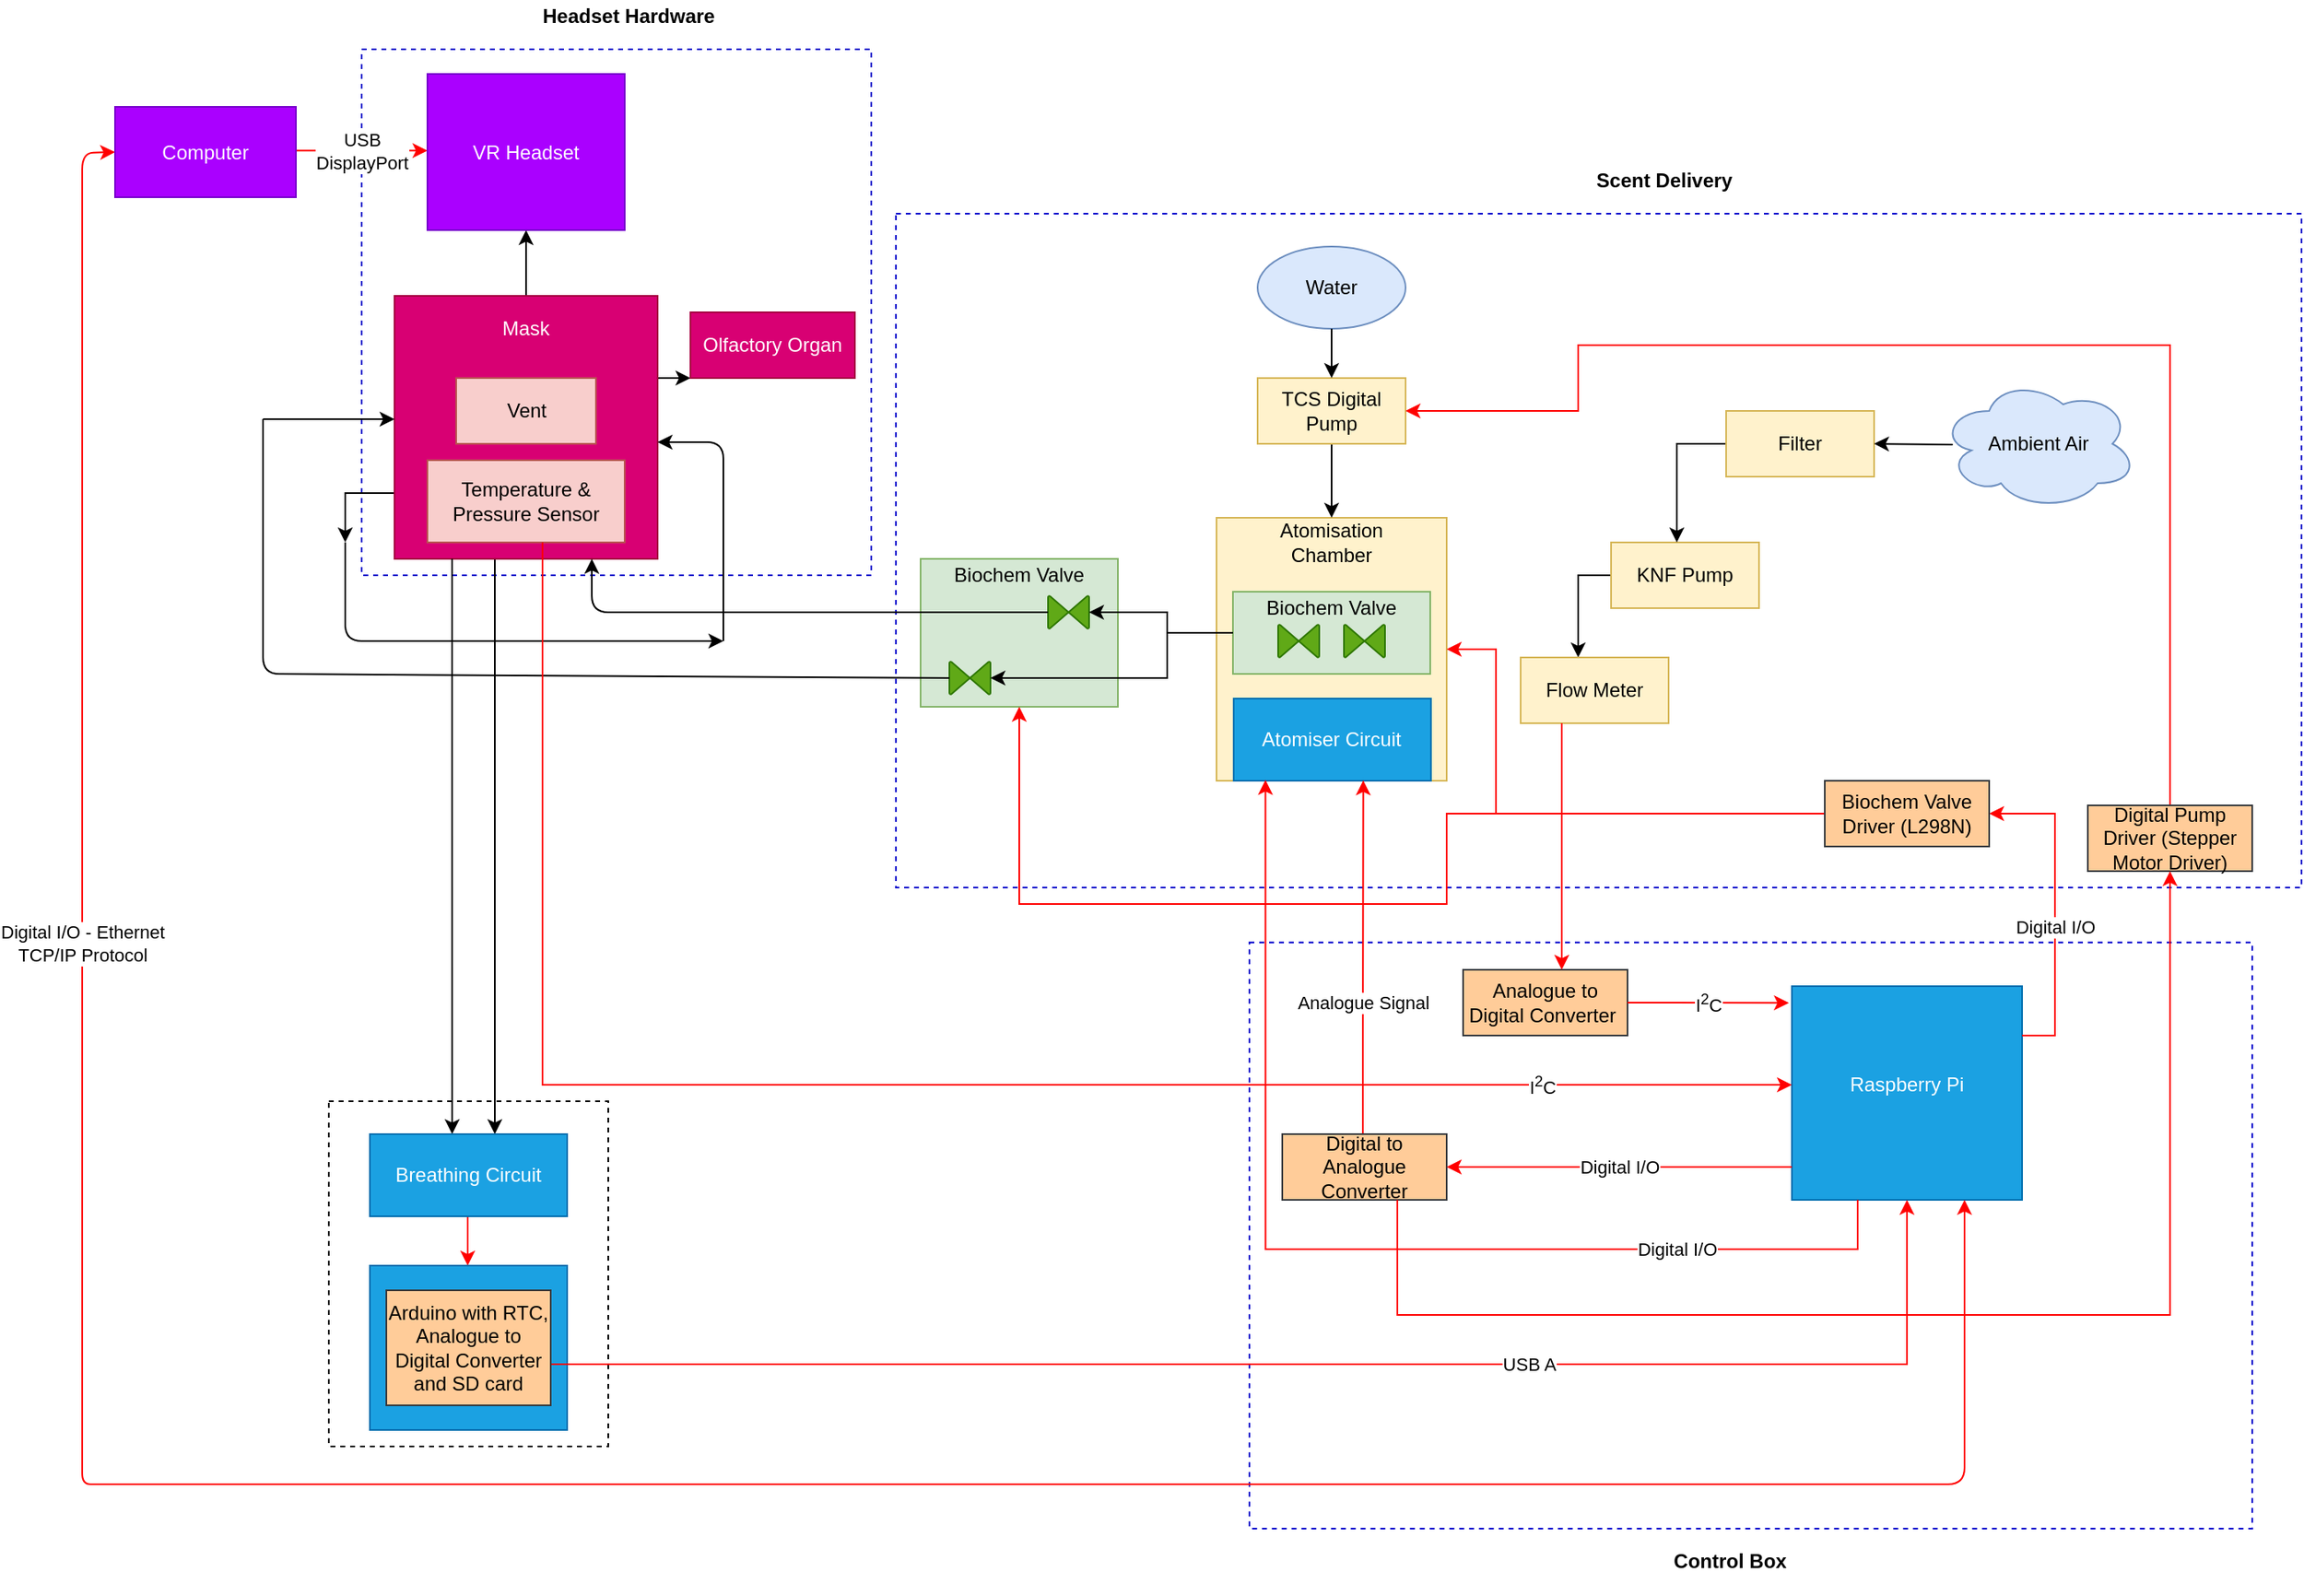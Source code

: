 <mxfile version="12.6.6" type="device"><diagram id="UDE54Ki5REJm1dj2dCYk" name="Page-1"><mxGraphModel dx="1564" dy="874" grid="1" gridSize="10" guides="1" tooltips="1" connect="1" arrows="1" fold="1" page="1" pageScale="1" pageWidth="1654" pageHeight="1169" math="0" shadow="0"><root><mxCell id="0"/><mxCell id="1" parent="0"/><mxCell id="KsjUvWZrZ6NFEE4TNXLc-52" value="" style="rounded=0;whiteSpace=wrap;html=1;dashed=1;fillColor=none;strokeColor=#0000CC;" parent="1" vertex="1"><mxGeometry x="860" y="583.33" width="610" height="356.67" as="geometry"/></mxCell><mxCell id="KsjUvWZrZ6NFEE4TNXLc-51" value="" style="rounded=0;whiteSpace=wrap;html=1;dashed=1;fillColor=none;strokeColor=#0000CC;" parent="1" vertex="1"><mxGeometry x="645" y="140" width="855" height="410" as="geometry"/></mxCell><mxCell id="KsjUvWZrZ6NFEE4TNXLc-16" value="" style="rounded=0;whiteSpace=wrap;html=1;dashed=1;fillColor=none;strokeColor=#0000CC;" parent="1" vertex="1"><mxGeometry x="320" y="40" width="310" height="320" as="geometry"/></mxCell><mxCell id="5q2PD9EDrP_lLmSWRqvr-12" value="" style="rounded=0;whiteSpace=wrap;html=1;dashed=1;fillColor=none;" parent="1" vertex="1"><mxGeometry x="300" y="680" width="170" height="210" as="geometry"/></mxCell><mxCell id="lvZ3yqOvPhswtfRdHpcg-43" value="" style="edgeStyle=orthogonalEdgeStyle;rounded=0;orthogonalLoop=1;jettySize=auto;html=1;" parent="1" source="lvZ3yqOvPhswtfRdHpcg-1" target="lvZ3yqOvPhswtfRdHpcg-13" edge="1"><mxGeometry relative="1" as="geometry"><Array as="points"><mxPoint x="1060" y="360"/></Array></mxGeometry></mxCell><mxCell id="lvZ3yqOvPhswtfRdHpcg-1" value="KNF Pump" style="rounded=0;whiteSpace=wrap;html=1;fillColor=#fff2cc;strokeColor=#d6b656;" parent="1" vertex="1"><mxGeometry x="1080" y="340" width="90" height="40" as="geometry"/></mxCell><mxCell id="lvZ3yqOvPhswtfRdHpcg-44" value="" style="edgeStyle=orthogonalEdgeStyle;rounded=0;orthogonalLoop=1;jettySize=auto;html=1;" parent="1" source="lvZ3yqOvPhswtfRdHpcg-3" target="lvZ3yqOvPhswtfRdHpcg-1" edge="1"><mxGeometry relative="1" as="geometry"><Array as="points"><mxPoint x="1120" y="280"/></Array></mxGeometry></mxCell><mxCell id="lvZ3yqOvPhswtfRdHpcg-3" value="Filter" style="rounded=0;whiteSpace=wrap;html=1;fillColor=#fff2cc;strokeColor=#d6b656;" parent="1" vertex="1"><mxGeometry x="1150" y="260" width="90" height="40" as="geometry"/></mxCell><mxCell id="lvZ3yqOvPhswtfRdHpcg-7" value="" style="endArrow=classic;html=1;exitX=0.065;exitY=0.506;exitDx=0;exitDy=0;exitPerimeter=0;" parent="1" source="lvZ3yqOvPhswtfRdHpcg-9" edge="1"><mxGeometry width="50" height="50" relative="1" as="geometry"><mxPoint x="1190" y="280" as="sourcePoint"/><mxPoint x="1240" y="280" as="targetPoint"/></mxGeometry></mxCell><mxCell id="lvZ3yqOvPhswtfRdHpcg-9" value="Ambient Air" style="ellipse;shape=cloud;whiteSpace=wrap;html=1;fillColor=#dae8fc;strokeColor=#6c8ebf;" parent="1" vertex="1"><mxGeometry x="1280" y="240" width="120" height="80" as="geometry"/></mxCell><mxCell id="lvZ3yqOvPhswtfRdHpcg-13" value="Flow Meter" style="rounded=0;whiteSpace=wrap;html=1;fillColor=#fff2cc;strokeColor=#d6b656;" parent="1" vertex="1"><mxGeometry x="1025" y="410" width="90" height="40" as="geometry"/></mxCell><mxCell id="lvZ3yqOvPhswtfRdHpcg-23" value="" style="group;fillColor=#fff2cc;strokeColor=#d6b656;" parent="1" vertex="1" connectable="0"><mxGeometry x="840" y="325" width="140.0" height="160" as="geometry"/></mxCell><mxCell id="lvZ3yqOvPhswtfRdHpcg-16" value="&lt;p style=&quot;line-height: 120%&quot;&gt;&lt;br&gt;&lt;/p&gt;" style="rounded=0;whiteSpace=wrap;html=1;align=center;fillColor=#fff2cc;strokeColor=#d6b656;" parent="lvZ3yqOvPhswtfRdHpcg-23" vertex="1"><mxGeometry width="140" height="160" as="geometry"/></mxCell><mxCell id="lvZ3yqOvPhswtfRdHpcg-17" value="Atomisation Chamber" style="text;html=1;strokeColor=none;fillColor=none;align=center;verticalAlign=middle;whiteSpace=wrap;rounded=0;" parent="lvZ3yqOvPhswtfRdHpcg-23" vertex="1"><mxGeometry x="15.14" y="5" width="109.72" height="20" as="geometry"/></mxCell><mxCell id="lvZ3yqOvPhswtfRdHpcg-50" value="" style="group" parent="lvZ3yqOvPhswtfRdHpcg-23" vertex="1" connectable="0"><mxGeometry x="10" y="45" width="120" height="50" as="geometry"/></mxCell><mxCell id="lvZ3yqOvPhswtfRdHpcg-48" value="" style="rounded=0;whiteSpace=wrap;html=1;fillColor=#d5e8d4;strokeColor=#82b366;" parent="lvZ3yqOvPhswtfRdHpcg-50" vertex="1"><mxGeometry width="120" height="50" as="geometry"/></mxCell><mxCell id="lvZ3yqOvPhswtfRdHpcg-49" value="Biochem Valve" style="text;html=1;strokeColor=none;fillColor=none;align=center;verticalAlign=middle;whiteSpace=wrap;rounded=0;" parent="lvZ3yqOvPhswtfRdHpcg-50" vertex="1"><mxGeometry x="15" width="90" height="20" as="geometry"/></mxCell><mxCell id="lvZ3yqOvPhswtfRdHpcg-46" value="" style="verticalLabelPosition=bottom;verticalAlign=top;html=1;shape=mxgraph.flowchart.collate;rotation=-90;fillColor=#60a917;strokeColor=#2D7600;fontColor=#ffffff;" parent="lvZ3yqOvPhswtfRdHpcg-50" vertex="1"><mxGeometry x="70" y="17.5" width="20" height="25" as="geometry"/></mxCell><mxCell id="lvZ3yqOvPhswtfRdHpcg-45" value="" style="verticalLabelPosition=bottom;verticalAlign=top;html=1;shape=mxgraph.flowchart.collate;rotation=-90;fillColor=#60a917;strokeColor=#2D7600;fontColor=#ffffff;" parent="lvZ3yqOvPhswtfRdHpcg-50" vertex="1"><mxGeometry x="30" y="17.5" width="20" height="25" as="geometry"/></mxCell><mxCell id="lvZ3yqOvPhswtfRdHpcg-21" value="Atomiser Circuit" style="rounded=0;whiteSpace=wrap;html=1;fillColor=#1ba1e2;strokeColor=#006EAF;fontColor=#ffffff;" parent="lvZ3yqOvPhswtfRdHpcg-23" vertex="1"><mxGeometry x="10.44" y="110" width="120" height="50" as="geometry"/></mxCell><mxCell id="lvZ3yqOvPhswtfRdHpcg-24" value="Water" style="ellipse;whiteSpace=wrap;html=1;fillColor=#dae8fc;strokeColor=#6c8ebf;" parent="1" vertex="1"><mxGeometry x="865" y="160" width="90" height="50" as="geometry"/></mxCell><mxCell id="5q2PD9EDrP_lLmSWRqvr-20" value="" style="edgeStyle=orthogonalEdgeStyle;rounded=0;orthogonalLoop=1;jettySize=auto;html=1;entryX=0.5;entryY=0;entryDx=0;entryDy=0;" parent="1" source="lvZ3yqOvPhswtfRdHpcg-25" target="lvZ3yqOvPhswtfRdHpcg-16" edge="1"><mxGeometry relative="1" as="geometry"><mxPoint x="844" y="370" as="targetPoint"/></mxGeometry></mxCell><mxCell id="lvZ3yqOvPhswtfRdHpcg-25" value="TCS Digital Pump" style="rounded=0;whiteSpace=wrap;html=1;fillColor=#fff2cc;strokeColor=#d6b656;" parent="1" vertex="1"><mxGeometry x="865.0" y="240" width="90" height="40" as="geometry"/></mxCell><mxCell id="lvZ3yqOvPhswtfRdHpcg-87" style="edgeStyle=elbowEdgeStyle;rounded=0;orthogonalLoop=1;jettySize=auto;html=1;exitX=0;exitY=0.75;exitDx=0;exitDy=0;fontColor=#000000;elbow=vertical;" parent="1" source="lvZ3yqOvPhswtfRdHpcg-37" edge="1"><mxGeometry relative="1" as="geometry"><mxPoint x="310" y="340" as="targetPoint"/><Array as="points"><mxPoint x="320" y="310"/></Array></mxGeometry></mxCell><mxCell id="uaSbSQkmHxQ9lY7O9T3P-39" value="" style="edgeStyle=orthogonalEdgeStyle;rounded=0;orthogonalLoop=1;jettySize=auto;html=1;" parent="1" source="lvZ3yqOvPhswtfRdHpcg-37" edge="1"><mxGeometry relative="1" as="geometry"><mxPoint x="401" y="700" as="targetPoint"/><Array as="points"><mxPoint x="401" y="430"/><mxPoint x="401" y="430"/></Array></mxGeometry></mxCell><mxCell id="KsjUvWZrZ6NFEE4TNXLc-8" value="" style="edgeStyle=orthogonalEdgeStyle;rounded=0;orthogonalLoop=1;jettySize=auto;html=1;fontColor=#FFFFFF;" parent="1" source="lvZ3yqOvPhswtfRdHpcg-37" target="5q2PD9EDrP_lLmSWRqvr-92" edge="1"><mxGeometry relative="1" as="geometry"/></mxCell><mxCell id="KsjUvWZrZ6NFEE4TNXLc-13" value="" style="edgeStyle=orthogonalEdgeStyle;rounded=0;orthogonalLoop=1;jettySize=auto;html=1;fontColor=#FFFFFF;" parent="1" source="lvZ3yqOvPhswtfRdHpcg-37" target="KsjUvWZrZ6NFEE4TNXLc-12" edge="1"><mxGeometry relative="1" as="geometry"><Array as="points"><mxPoint x="500" y="220"/><mxPoint x="500" y="220"/></Array></mxGeometry></mxCell><mxCell id="lvZ3yqOvPhswtfRdHpcg-37" value="" style="rounded=0;whiteSpace=wrap;html=1;fillColor=#d80073;strokeColor=#A50040;fontColor=#ffffff;" parent="1" vertex="1"><mxGeometry x="340" y="190" width="160" height="160" as="geometry"/></mxCell><mxCell id="KsjUvWZrZ6NFEE4TNXLc-12" value="Olfactory Organ" style="rounded=0;whiteSpace=wrap;html=1;fillColor=#d80073;strokeColor=#A50040;fontColor=#ffffff;" parent="1" vertex="1"><mxGeometry x="520" y="200" width="100" height="40" as="geometry"/></mxCell><mxCell id="lvZ3yqOvPhswtfRdHpcg-40" value="Temperature &amp;amp; Pressure Sensor" style="rounded=0;whiteSpace=wrap;html=1;fillColor=#f8cecc;strokeColor=#b85450;" parent="1" vertex="1"><mxGeometry x="360" y="290" width="120" height="50" as="geometry"/></mxCell><mxCell id="lvZ3yqOvPhswtfRdHpcg-63" value="" style="group" parent="1" vertex="1" connectable="0"><mxGeometry x="1190" y="610" width="205" height="370" as="geometry"/></mxCell><mxCell id="lvZ3yqOvPhswtfRdHpcg-57" value="" style="rounded=0;whiteSpace=wrap;html=1;fillColor=#1ba1e2;strokeColor=#006EAF;fontColor=#ffffff;" parent="lvZ3yqOvPhswtfRdHpcg-63" vertex="1"><mxGeometry width="140" height="130" as="geometry"/></mxCell><mxCell id="lvZ3yqOvPhswtfRdHpcg-60" value="&lt;font color=&quot;#ffffff&quot;&gt;Raspberry Pi&lt;/font&gt;" style="text;html=1;strokeColor=none;fillColor=none;align=center;verticalAlign=middle;whiteSpace=wrap;rounded=0;fontColor=#000000;" parent="lvZ3yqOvPhswtfRdHpcg-63" vertex="1"><mxGeometry x="20" y="50" width="100" height="20" as="geometry"/></mxCell><mxCell id="5q2PD9EDrP_lLmSWRqvr-75" value="Analogue to Digital Converter&amp;nbsp;" style="rounded=0;whiteSpace=wrap;html=1;fillColor=#ffcc99;strokeColor=#36393d;" parent="lvZ3yqOvPhswtfRdHpcg-63" vertex="1"><mxGeometry x="-200" y="-10" width="100" height="40" as="geometry"/></mxCell><mxCell id="5q2PD9EDrP_lLmSWRqvr-83" value="I&lt;sup&gt;2&lt;/sup&gt;C" style="edgeStyle=orthogonalEdgeStyle;rounded=0;orthogonalLoop=1;jettySize=auto;html=1;strokeColor=#FF0000;entryX=-0.013;entryY=0.078;entryDx=0;entryDy=0;entryPerimeter=0;exitX=1;exitY=0.5;exitDx=0;exitDy=0;" parent="lvZ3yqOvPhswtfRdHpcg-63" source="5q2PD9EDrP_lLmSWRqvr-75" target="lvZ3yqOvPhswtfRdHpcg-57" edge="1"><mxGeometry relative="1" as="geometry"><mxPoint x="-130" y="10" as="targetPoint"/><Array as="points"><mxPoint x="-90" y="10"/><mxPoint x="-90" y="10"/></Array><mxPoint as="offset"/></mxGeometry></mxCell><mxCell id="lvZ3yqOvPhswtfRdHpcg-66" value="" style="group" parent="1" vertex="1" connectable="0"><mxGeometry x="660" y="350" width="120" height="90" as="geometry"/></mxCell><mxCell id="lvZ3yqOvPhswtfRdHpcg-67" value="" style="rounded=0;whiteSpace=wrap;html=1;fillColor=#d5e8d4;strokeColor=#82b366;" parent="lvZ3yqOvPhswtfRdHpcg-66" vertex="1"><mxGeometry width="120" height="90" as="geometry"/></mxCell><mxCell id="lvZ3yqOvPhswtfRdHpcg-68" value="Biochem Valve" style="text;html=1;strokeColor=none;fillColor=none;align=center;verticalAlign=middle;whiteSpace=wrap;rounded=0;" parent="lvZ3yqOvPhswtfRdHpcg-66" vertex="1"><mxGeometry x="15" width="90" height="20" as="geometry"/></mxCell><mxCell id="uaSbSQkmHxQ9lY7O9T3P-15" value="" style="verticalLabelPosition=bottom;verticalAlign=top;html=1;shape=mxgraph.flowchart.collate;rotation=-90;fillColor=#60a917;strokeColor=#2D7600;fontColor=#ffffff;" parent="lvZ3yqOvPhswtfRdHpcg-66" vertex="1"><mxGeometry x="80" y="20" width="20" height="25" as="geometry"/></mxCell><mxCell id="uaSbSQkmHxQ9lY7O9T3P-21" value="" style="verticalLabelPosition=bottom;verticalAlign=top;html=1;shape=mxgraph.flowchart.collate;rotation=-90;fillColor=#60a917;strokeColor=#2D7600;fontColor=#ffffff;" parent="lvZ3yqOvPhswtfRdHpcg-66" vertex="1"><mxGeometry x="20" y="60" width="20" height="25" as="geometry"/></mxCell><mxCell id="lvZ3yqOvPhswtfRdHpcg-88" value="" style="endArrow=classic;html=1;fontColor=#000000;edgeStyle=elbowEdgeStyle;" parent="1" edge="1"><mxGeometry width="50" height="50" relative="1" as="geometry"><mxPoint x="310" y="340" as="sourcePoint"/><mxPoint x="540" y="400" as="targetPoint"/><Array as="points"><mxPoint x="310" y="390"/></Array></mxGeometry></mxCell><mxCell id="lvZ3yqOvPhswtfRdHpcg-89" value="" style="endArrow=classic;html=1;fontColor=#000000;" parent="1" edge="1"><mxGeometry width="50" height="50" relative="1" as="geometry"><mxPoint x="540" y="400" as="sourcePoint"/><mxPoint x="500" y="279" as="targetPoint"/><Array as="points"><mxPoint x="540" y="340"/><mxPoint x="540" y="279"/></Array></mxGeometry></mxCell><mxCell id="uaSbSQkmHxQ9lY7O9T3P-35" value="" style="endArrow=none;html=1;exitX=0.5;exitY=0;exitDx=0;exitDy=0;exitPerimeter=0;" parent="1" source="uaSbSQkmHxQ9lY7O9T3P-21" edge="1"><mxGeometry width="50" height="50" relative="1" as="geometry"><mxPoint x="680" y="450" as="sourcePoint"/><mxPoint x="260" y="265" as="targetPoint"/><Array as="points"><mxPoint x="260" y="420"/></Array></mxGeometry></mxCell><mxCell id="uaSbSQkmHxQ9lY7O9T3P-36" value="" style="endArrow=classic;html=1;" parent="1" edge="1"><mxGeometry width="50" height="50" relative="1" as="geometry"><mxPoint x="260" y="265" as="sourcePoint"/><mxPoint x="340" y="265" as="targetPoint"/></mxGeometry></mxCell><mxCell id="uaSbSQkmHxQ9lY7O9T3P-40" value="" style="edgeStyle=orthogonalEdgeStyle;rounded=0;orthogonalLoop=1;jettySize=auto;html=1;entryX=0.417;entryY=0;entryDx=0;entryDy=0;entryPerimeter=0;" parent="1" target="5q2PD9EDrP_lLmSWRqvr-5" edge="1"><mxGeometry relative="1" as="geometry"><mxPoint x="375" y="350" as="sourcePoint"/><mxPoint x="375" y="680" as="targetPoint"/><Array as="points"><mxPoint x="375" y="440"/><mxPoint x="375" y="440"/></Array></mxGeometry></mxCell><mxCell id="5q2PD9EDrP_lLmSWRqvr-6" value="Breathing Circuit" style="text;html=1;strokeColor=none;fillColor=none;align=center;verticalAlign=middle;whiteSpace=wrap;rounded=0;fontColor=#FFFFFF;" parent="1" vertex="1"><mxGeometry x="325" y="800" width="110" height="20" as="geometry"/></mxCell><mxCell id="uaSbSQkmHxQ9lY7O9T3P-45" value="Text" style="text;html=1;align=center;verticalAlign=middle;resizable=0;points=[];autosize=1;fontColor=#FFFFFF;" parent="1" vertex="1"><mxGeometry x="654" y="734" width="40" height="20" as="geometry"/></mxCell><mxCell id="5q2PD9EDrP_lLmSWRqvr-8" value="" style="edgeStyle=orthogonalEdgeStyle;rounded=0;orthogonalLoop=1;jettySize=auto;html=1;strokeColor=#FF0000;" parent="1" edge="1"><mxGeometry relative="1" as="geometry"><mxPoint x="384.5" y="750" as="sourcePoint"/><mxPoint x="384.5" y="780" as="targetPoint"/></mxGeometry></mxCell><mxCell id="5q2PD9EDrP_lLmSWRqvr-5" value="Breathing Circuit" style="rounded=0;whiteSpace=wrap;html=1;fillColor=#1ba1e2;strokeColor=#006EAF;fontColor=#ffffff;" parent="1" vertex="1"><mxGeometry x="325" y="700" width="120" height="50" as="geometry"/></mxCell><mxCell id="5q2PD9EDrP_lLmSWRqvr-9" value="" style="rounded=0;whiteSpace=wrap;html=1;fillColor=#1ba1e2;strokeColor=#006EAF;fontColor=#ffffff;" parent="1" vertex="1"><mxGeometry x="325" y="780" width="120" height="100" as="geometry"/></mxCell><mxCell id="5q2PD9EDrP_lLmSWRqvr-49" value="USB A" style="edgeStyle=orthogonalEdgeStyle;rounded=0;orthogonalLoop=1;jettySize=auto;html=1;entryX=0.5;entryY=1;entryDx=0;entryDy=0;strokeColor=#FF0000;" parent="1" source="5q2PD9EDrP_lLmSWRqvr-1" target="lvZ3yqOvPhswtfRdHpcg-57" edge="1"><mxGeometry x="0.286" relative="1" as="geometry"><mxPoint x="540" y="690" as="targetPoint"/><Array as="points"><mxPoint x="1260" y="840"/></Array><mxPoint as="offset"/></mxGeometry></mxCell><mxCell id="5q2PD9EDrP_lLmSWRqvr-1" value="Arduino with RTC, Analogue to Digital Converter and SD card" style="rounded=0;whiteSpace=wrap;html=1;fillColor=#ffcc99;strokeColor=#36393d;" parent="1" vertex="1"><mxGeometry x="335" y="795" width="100" height="70" as="geometry"/></mxCell><mxCell id="5q2PD9EDrP_lLmSWRqvr-31" value="Digital I/O" style="edgeStyle=orthogonalEdgeStyle;rounded=0;orthogonalLoop=1;jettySize=auto;html=1;entryX=1;entryY=0.5;entryDx=0;entryDy=0;strokeColor=#FF0000;" parent="1" target="5q2PD9EDrP_lLmSWRqvr-14" edge="1"><mxGeometry x="-0.111" relative="1" as="geometry"><mxPoint x="1330" y="640" as="sourcePoint"/><mxPoint x="1080" y="570" as="targetPoint"/><Array as="points"><mxPoint x="1350" y="640"/><mxPoint x="1350" y="505"/></Array><mxPoint as="offset"/></mxGeometry></mxCell><mxCell id="KsjUvWZrZ6NFEE4TNXLc-42" value="" style="edgeStyle=orthogonalEdgeStyle;rounded=0;orthogonalLoop=1;jettySize=auto;html=1;strokeColor=#FF0000;fontColor=#000000;entryX=0.5;entryY=1;entryDx=0;entryDy=0;" parent="1" source="5q2PD9EDrP_lLmSWRqvr-14" target="lvZ3yqOvPhswtfRdHpcg-67" edge="1"><mxGeometry relative="1" as="geometry"><mxPoint x="1070" y="505" as="targetPoint"/><Array as="points"><mxPoint x="980" y="505"/><mxPoint x="980" y="560"/><mxPoint x="720" y="560"/></Array></mxGeometry></mxCell><mxCell id="KsjUvWZrZ6NFEE4TNXLc-45" value="" style="edgeStyle=orthogonalEdgeStyle;rounded=0;orthogonalLoop=1;jettySize=auto;html=1;strokeColor=#FF0000;fontColor=#000000;" parent="1" source="5q2PD9EDrP_lLmSWRqvr-14" target="lvZ3yqOvPhswtfRdHpcg-16" edge="1"><mxGeometry relative="1" as="geometry"><mxPoint x="1200" y="405" as="targetPoint"/><Array as="points"><mxPoint x="1010" y="505"/><mxPoint x="1010" y="405"/></Array></mxGeometry></mxCell><mxCell id="5q2PD9EDrP_lLmSWRqvr-14" value="Biochem Valve Driver (L298N)" style="rounded=0;whiteSpace=wrap;html=1;fillColor=#ffcc99;strokeColor=#36393d;" parent="1" vertex="1"><mxGeometry x="1210" y="485" width="100" height="40" as="geometry"/></mxCell><mxCell id="5q2PD9EDrP_lLmSWRqvr-64" style="edgeStyle=orthogonalEdgeStyle;rounded=0;orthogonalLoop=1;jettySize=auto;html=1;exitX=0.5;exitY=0;exitDx=0;exitDy=0;strokeColor=#FF0000;entryX=1;entryY=0.5;entryDx=0;entryDy=0;" parent="1" source="5q2PD9EDrP_lLmSWRqvr-32" target="lvZ3yqOvPhswtfRdHpcg-25" edge="1"><mxGeometry relative="1" as="geometry"><mxPoint x="1010" y="306" as="targetPoint"/><Array as="points"><mxPoint x="1420" y="220"/><mxPoint x="1060" y="220"/><mxPoint x="1060" y="260"/></Array></mxGeometry></mxCell><mxCell id="5q2PD9EDrP_lLmSWRqvr-32" value="Digital Pump Driver (Stepper Motor Driver)" style="rounded=0;whiteSpace=wrap;html=1;fillColor=#ffcc99;strokeColor=#36393d;" parent="1" vertex="1"><mxGeometry x="1370" y="500" width="100" height="40" as="geometry"/></mxCell><mxCell id="5q2PD9EDrP_lLmSWRqvr-40" value="I&lt;sup&gt;2&lt;/sup&gt;C&lt;sup&gt;&lt;br&gt;&lt;/sup&gt;" style="edgeStyle=orthogonalEdgeStyle;rounded=0;orthogonalLoop=1;jettySize=auto;html=1;strokeColor=#FF0000;" parent="1" source="lvZ3yqOvPhswtfRdHpcg-40" target="lvZ3yqOvPhswtfRdHpcg-57" edge="1"><mxGeometry x="0.72" relative="1" as="geometry"><mxPoint x="420" y="420" as="targetPoint"/><Array as="points"><mxPoint x="430" y="670"/></Array><mxPoint as="offset"/></mxGeometry></mxCell><mxCell id="KsjUvWZrZ6NFEE4TNXLc-48" value="Analogue Signal" style="edgeStyle=orthogonalEdgeStyle;rounded=0;orthogonalLoop=1;jettySize=auto;html=1;strokeColor=#FF0000;fontColor=#000000;entryX=0.657;entryY=0.996;entryDx=0;entryDy=0;entryPerimeter=0;" parent="1" source="5q2PD9EDrP_lLmSWRqvr-51" target="lvZ3yqOvPhswtfRdHpcg-21" edge="1"><mxGeometry x="-0.257" relative="1" as="geometry"><mxPoint x="930" y="620" as="targetPoint"/><Array as="points"><mxPoint x="929" y="650"/><mxPoint x="929" y="650"/></Array><mxPoint as="offset"/></mxGeometry></mxCell><mxCell id="5q2PD9EDrP_lLmSWRqvr-51" value="Digital to Analogue Converter" style="rounded=0;whiteSpace=wrap;html=1;fillColor=#ffcc99;strokeColor=#36393d;" parent="1" vertex="1"><mxGeometry x="880" y="700" width="100" height="40" as="geometry"/></mxCell><mxCell id="5q2PD9EDrP_lLmSWRqvr-74" value="Digital I/O - Ethernet&lt;br&gt;TCP/IP Protocol" style="endArrow=classic;startArrow=classic;html=1;entryX=0.75;entryY=1;entryDx=0;entryDy=0;strokeColor=#FF0000;exitX=0;exitY=0.5;exitDx=0;exitDy=0;" parent="1" source="5q2PD9EDrP_lLmSWRqvr-93" target="lvZ3yqOvPhswtfRdHpcg-57" edge="1"><mxGeometry x="-0.533" width="50" height="50" relative="1" as="geometry"><mxPoint x="130" y="933" as="sourcePoint"/><mxPoint x="330" y="980" as="targetPoint"/><Array as="points"><mxPoint x="150" y="103"/><mxPoint x="150" y="140"/><mxPoint x="150" y="500"/><mxPoint x="150" y="890"/><mxPoint x="150" y="913"/><mxPoint x="160" y="913"/><mxPoint x="945" y="913"/><mxPoint x="1135" y="913"/><mxPoint x="1295" y="913"/></Array><mxPoint as="offset"/></mxGeometry></mxCell><mxCell id="5q2PD9EDrP_lLmSWRqvr-77" value="" style="edgeStyle=orthogonalEdgeStyle;rounded=0;orthogonalLoop=1;jettySize=auto;html=1;strokeColor=#FF0000;" parent="1" source="lvZ3yqOvPhswtfRdHpcg-13" target="5q2PD9EDrP_lLmSWRqvr-75" edge="1"><mxGeometry relative="1" as="geometry"><mxPoint x="1000" y="480" as="sourcePoint"/><Array as="points"><mxPoint x="1050" y="570"/><mxPoint x="1050" y="570"/></Array></mxGeometry></mxCell><mxCell id="KsjUvWZrZ6NFEE4TNXLc-9" value="&lt;font color=&quot;#000000&quot;&gt;USB&lt;br&gt;DisplayPort&lt;br&gt;&lt;/font&gt;" style="edgeStyle=orthogonalEdgeStyle;rounded=0;orthogonalLoop=1;jettySize=auto;html=1;fontColor=#FFFFFF;strokeColor=#FF0000;" parent="1" edge="1"><mxGeometry relative="1" as="geometry"><mxPoint x="280" y="101.67" as="sourcePoint"/><mxPoint x="360" y="101.67" as="targetPoint"/></mxGeometry></mxCell><mxCell id="5q2PD9EDrP_lLmSWRqvr-92" value="VR Headset" style="rounded=0;whiteSpace=wrap;html=1;fillColor=#aa00ff;strokeColor=#7700CC;fontColor=#ffffff;" parent="1" vertex="1"><mxGeometry x="360" y="55" width="120" height="95" as="geometry"/></mxCell><mxCell id="5q2PD9EDrP_lLmSWRqvr-93" value="Computer" style="rounded=0;whiteSpace=wrap;html=1;fillColor=#aa00ff;strokeColor=#7700CC;fontColor=#ffffff;" parent="1" vertex="1"><mxGeometry x="170" y="75" width="110" height="55" as="geometry"/></mxCell><mxCell id="KsjUvWZrZ6NFEE4TNXLc-4" value="Vent" style="rounded=0;whiteSpace=wrap;html=1;fillColor=#f8cecc;strokeColor=#b85450;" parent="1" vertex="1"><mxGeometry x="377.5" y="240" width="85" height="40" as="geometry"/></mxCell><mxCell id="KsjUvWZrZ6NFEE4TNXLc-7" value="Mask" style="text;html=1;strokeColor=none;fillColor=none;align=center;verticalAlign=middle;whiteSpace=wrap;rounded=0;fontColor=#FFFFFF;" parent="1" vertex="1"><mxGeometry x="400" y="200" width="40" height="20" as="geometry"/></mxCell><mxCell id="uaSbSQkmHxQ9lY7O9T3P-13" value="" style="endArrow=classic;html=1;fontColor=#000000;edgeStyle=elbowEdgeStyle;entryX=0.75;entryY=1;entryDx=0;entryDy=0;exitX=0.5;exitY=0;exitDx=0;exitDy=0;exitPerimeter=0;" parent="1" source="uaSbSQkmHxQ9lY7O9T3P-15" target="lvZ3yqOvPhswtfRdHpcg-37" edge="1"><mxGeometry width="50" height="50" relative="1" as="geometry"><mxPoint x="580" y="500" as="sourcePoint"/><mxPoint x="561" y="390" as="targetPoint"/><Array as="points"><mxPoint x="460" y="370"/><mxPoint x="620" y="400"/><mxPoint x="460" y="470"/><mxPoint x="570" y="430"/></Array></mxGeometry></mxCell><mxCell id="KsjUvWZrZ6NFEE4TNXLc-24" value="" style="edgeStyle=orthogonalEdgeStyle;rounded=0;orthogonalLoop=1;jettySize=auto;html=1;fontColor=#000000;strokeColor=#FF0000;" parent="1" target="5q2PD9EDrP_lLmSWRqvr-32" edge="1"><mxGeometry relative="1" as="geometry"><mxPoint x="950" y="740" as="sourcePoint"/><mxPoint x="1420" y="580" as="targetPoint"/><Array as="points"><mxPoint x="950" y="810"/><mxPoint x="1420" y="810"/></Array></mxGeometry></mxCell><mxCell id="KsjUvWZrZ6NFEE4TNXLc-31" value="" style="endArrow=classic;html=1;strokeColor=#000000;fontColor=#000000;exitX=0.5;exitY=1;exitDx=0;exitDy=0;entryX=0.5;entryY=0;entryDx=0;entryDy=0;" parent="1" source="lvZ3yqOvPhswtfRdHpcg-24" target="lvZ3yqOvPhswtfRdHpcg-25" edge="1"><mxGeometry width="50" height="50" relative="1" as="geometry"><mxPoint x="840" y="990" as="sourcePoint"/><mxPoint x="890" y="940" as="targetPoint"/></mxGeometry></mxCell><mxCell id="KsjUvWZrZ6NFEE4TNXLc-32" value="Headset Hardware" style="text;html=1;strokeColor=none;fillColor=none;align=center;verticalAlign=middle;whiteSpace=wrap;rounded=0;dashed=1;fontColor=#000000;fontStyle=1" parent="1" vertex="1"><mxGeometry x="410" y="10" width="145" height="20" as="geometry"/></mxCell><mxCell id="KsjUvWZrZ6NFEE4TNXLc-34" value="" style="edgeStyle=orthogonalEdgeStyle;rounded=0;orthogonalLoop=1;jettySize=auto;html=1;strokeColor=#000000;fontColor=#000000;entryX=0.5;entryY=1;entryDx=0;entryDy=0;entryPerimeter=0;" parent="1" source="lvZ3yqOvPhswtfRdHpcg-48" target="uaSbSQkmHxQ9lY7O9T3P-21" edge="1"><mxGeometry relative="1" as="geometry"><mxPoint x="800" y="480" as="targetPoint"/><Array as="points"><mxPoint x="810" y="395"/><mxPoint x="810" y="423"/></Array></mxGeometry></mxCell><mxCell id="KsjUvWZrZ6NFEE4TNXLc-38" value="" style="edgeStyle=orthogonalEdgeStyle;rounded=0;orthogonalLoop=1;jettySize=auto;html=1;strokeColor=#000000;fontColor=#000000;entryX=0.5;entryY=1;entryDx=0;entryDy=0;entryPerimeter=0;" parent="1" source="lvZ3yqOvPhswtfRdHpcg-48" target="uaSbSQkmHxQ9lY7O9T3P-15" edge="1"><mxGeometry relative="1" as="geometry"><mxPoint x="770" y="395" as="targetPoint"/><Array as="points"><mxPoint x="810" y="395"/><mxPoint x="810" y="383"/></Array></mxGeometry></mxCell><mxCell id="KsjUvWZrZ6NFEE4TNXLc-50" value="Digital I/O" style="edgeStyle=orthogonalEdgeStyle;rounded=0;orthogonalLoop=1;jettySize=auto;html=1;strokeColor=#FF0000;fontColor=#000000;entryX=0.161;entryY=0.99;entryDx=0;entryDy=0;entryPerimeter=0;" parent="1" source="lvZ3yqOvPhswtfRdHpcg-57" target="lvZ3yqOvPhswtfRdHpcg-21" edge="1"><mxGeometry x="-0.586" relative="1" as="geometry"><mxPoint x="870" y="490" as="targetPoint"/><Array as="points"><mxPoint x="1230" y="770"/><mxPoint x="870" y="770"/></Array><mxPoint as="offset"/></mxGeometry></mxCell><mxCell id="KsjUvWZrZ6NFEE4TNXLc-53" value="Scent Delivery" style="text;html=1;strokeColor=none;fillColor=none;align=center;verticalAlign=middle;whiteSpace=wrap;rounded=0;dashed=1;fontColor=#000000;fontStyle=1" parent="1" vertex="1"><mxGeometry x="1040" y="110" width="145" height="20" as="geometry"/></mxCell><mxCell id="KsjUvWZrZ6NFEE4TNXLc-54" value="Control Box" style="text;html=1;strokeColor=none;fillColor=none;align=center;verticalAlign=middle;whiteSpace=wrap;rounded=0;dashed=1;fontColor=#000000;fontStyle=1" parent="1" vertex="1"><mxGeometry x="1080" y="950" width="145" height="20" as="geometry"/></mxCell><mxCell id="Vxlg88Pxno3OJVis1Nen-2" value="Digital I/O" style="edgeStyle=orthogonalEdgeStyle;rounded=0;orthogonalLoop=1;jettySize=auto;html=1;entryX=1;entryY=0.5;entryDx=0;entryDy=0;strokeColor=#FF0000;" edge="1" parent="1" source="lvZ3yqOvPhswtfRdHpcg-57" target="5q2PD9EDrP_lLmSWRqvr-51"><mxGeometry relative="1" as="geometry"><mxPoint x="1110" y="675" as="targetPoint"/><Array as="points"><mxPoint x="1140" y="720"/><mxPoint x="1140" y="720"/></Array></mxGeometry></mxCell></root></mxGraphModel></diagram></mxfile>